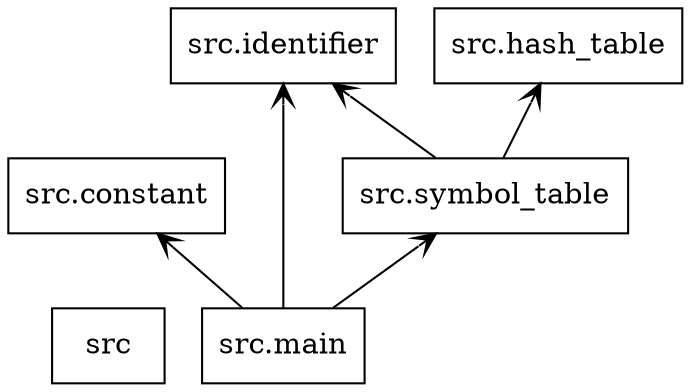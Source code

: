 digraph "packages" {
charset="utf-8"
rankdir=BT
"0" [label="src", shape="box"];
"1" [label="src.constant", shape="box"];
"2" [label="src.hash_table", shape="box"];
"3" [label="src.identifier", shape="box"];
"4" [label="src.main", shape="box"];
"5" [label="src.symbol_table", shape="box"];
"4" -> "1" [arrowhead="open", arrowtail="none"];
"4" -> "3" [arrowhead="open", arrowtail="none"];
"4" -> "5" [arrowhead="open", arrowtail="none"];
"5" -> "2" [arrowhead="open", arrowtail="none"];
"5" -> "3" [arrowhead="open", arrowtail="none"];
}
